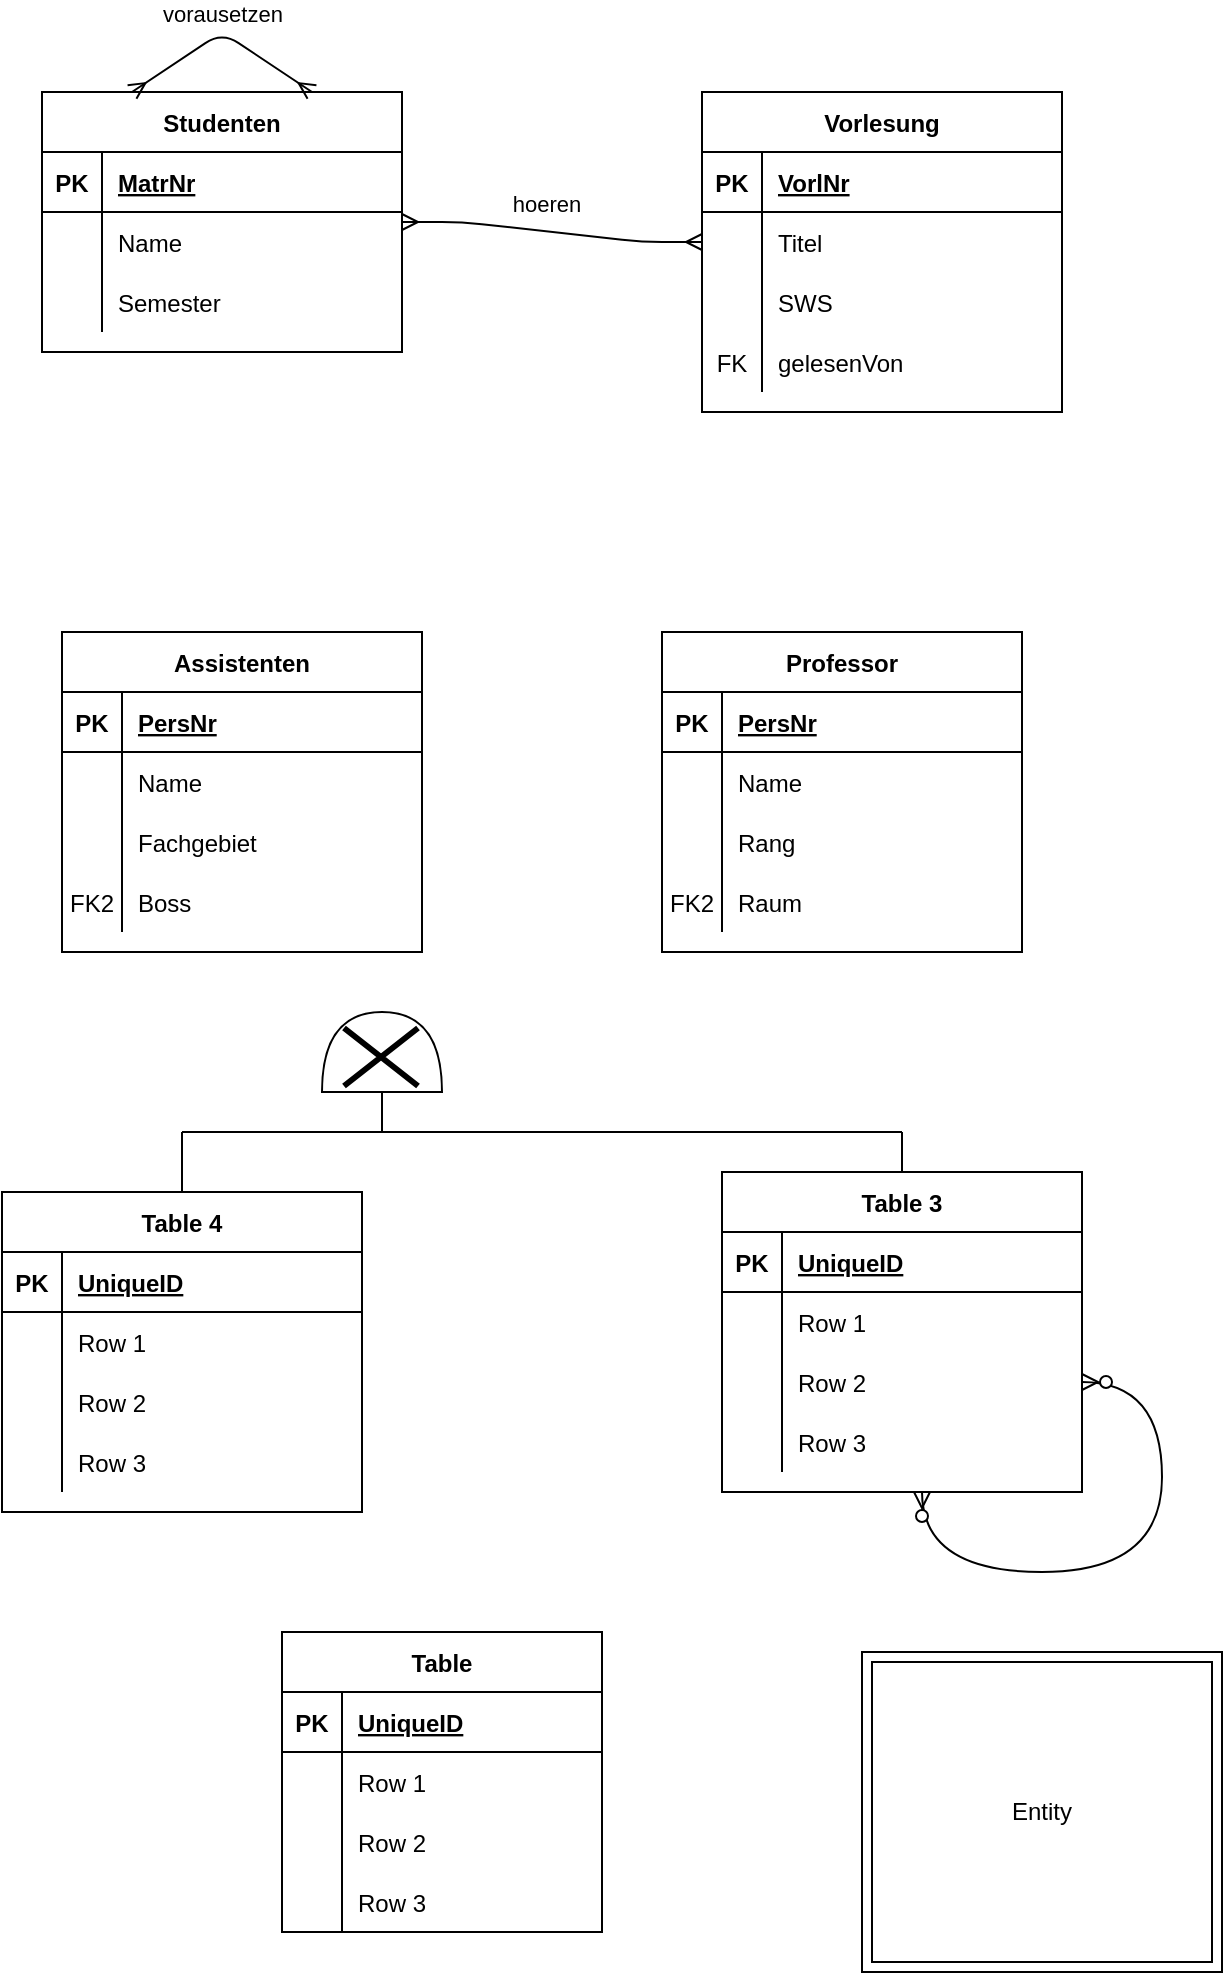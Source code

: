 <mxfile version="14.7.3" type="device"><diagram id="6ZEzqiTByCHPcqeZpNDx" name="Page-1"><mxGraphModel dx="1026" dy="685" grid="1" gridSize="10" guides="1" tooltips="1" connect="1" arrows="1" fold="1" page="1" pageScale="1" pageWidth="827" pageHeight="1169" math="0" shadow="0"><root><mxCell id="0"/><mxCell id="1" parent="0"/><mxCell id="Qw-vWrYAbur7sUExyfnh-39" value="Entity" style="shape=ext;margin=3;double=1;whiteSpace=wrap;html=1;align=center;strokeWidth=1;" parent="1" vertex="1"><mxGeometry x="550" y="880" width="180" height="160" as="geometry"/></mxCell><mxCell id="H8-wfPgOFTC-B2AmOx2r-1" value="Studenten" style="shape=table;startSize=30;container=1;collapsible=1;childLayout=tableLayout;fixedRows=1;rowLines=0;fontStyle=1;align=center;resizeLast=1;" parent="1" vertex="1"><mxGeometry x="140" y="100" width="180" height="130" as="geometry"/></mxCell><mxCell id="H8-wfPgOFTC-B2AmOx2r-2" value="" style="shape=partialRectangle;collapsible=0;dropTarget=0;pointerEvents=0;fillColor=none;top=0;left=0;bottom=1;right=0;points=[[0,0.5],[1,0.5]];portConstraint=eastwest;" parent="H8-wfPgOFTC-B2AmOx2r-1" vertex="1"><mxGeometry y="30" width="180" height="30" as="geometry"/></mxCell><mxCell id="H8-wfPgOFTC-B2AmOx2r-3" value="PK" style="shape=partialRectangle;connectable=0;fillColor=none;top=0;left=0;bottom=0;right=0;fontStyle=1;overflow=hidden;" parent="H8-wfPgOFTC-B2AmOx2r-2" vertex="1"><mxGeometry width="30" height="30" as="geometry"/></mxCell><mxCell id="H8-wfPgOFTC-B2AmOx2r-4" value="MatrNr" style="shape=partialRectangle;connectable=0;fillColor=none;top=0;left=0;bottom=0;right=0;align=left;spacingLeft=6;fontStyle=5;overflow=hidden;" parent="H8-wfPgOFTC-B2AmOx2r-2" vertex="1"><mxGeometry x="30" width="150" height="30" as="geometry"/></mxCell><mxCell id="H8-wfPgOFTC-B2AmOx2r-5" value="" style="shape=partialRectangle;collapsible=0;dropTarget=0;pointerEvents=0;fillColor=none;top=0;left=0;bottom=0;right=0;points=[[0,0.5],[1,0.5]];portConstraint=eastwest;" parent="H8-wfPgOFTC-B2AmOx2r-1" vertex="1"><mxGeometry y="60" width="180" height="30" as="geometry"/></mxCell><mxCell id="H8-wfPgOFTC-B2AmOx2r-6" value="" style="shape=partialRectangle;connectable=0;fillColor=none;top=0;left=0;bottom=0;right=0;editable=1;overflow=hidden;" parent="H8-wfPgOFTC-B2AmOx2r-5" vertex="1"><mxGeometry width="30" height="30" as="geometry"/></mxCell><mxCell id="H8-wfPgOFTC-B2AmOx2r-7" value="Name" style="shape=partialRectangle;connectable=0;fillColor=none;top=0;left=0;bottom=0;right=0;align=left;spacingLeft=6;overflow=hidden;" parent="H8-wfPgOFTC-B2AmOx2r-5" vertex="1"><mxGeometry x="30" width="150" height="30" as="geometry"/></mxCell><mxCell id="H8-wfPgOFTC-B2AmOx2r-8" value="" style="shape=partialRectangle;collapsible=0;dropTarget=0;pointerEvents=0;fillColor=none;top=0;left=0;bottom=0;right=0;points=[[0,0.5],[1,0.5]];portConstraint=eastwest;" parent="H8-wfPgOFTC-B2AmOx2r-1" vertex="1"><mxGeometry y="90" width="180" height="30" as="geometry"/></mxCell><mxCell id="H8-wfPgOFTC-B2AmOx2r-9" value="" style="shape=partialRectangle;connectable=0;fillColor=none;top=0;left=0;bottom=0;right=0;editable=1;overflow=hidden;" parent="H8-wfPgOFTC-B2AmOx2r-8" vertex="1"><mxGeometry width="30" height="30" as="geometry"/></mxCell><mxCell id="H8-wfPgOFTC-B2AmOx2r-10" value="Semester" style="shape=partialRectangle;connectable=0;fillColor=none;top=0;left=0;bottom=0;right=0;align=left;spacingLeft=6;overflow=hidden;" parent="H8-wfPgOFTC-B2AmOx2r-8" vertex="1"><mxGeometry x="30" width="150" height="30" as="geometry"/></mxCell><mxCell id="H8-wfPgOFTC-B2AmOx2r-14" value="Vorlesung" style="shape=table;startSize=30;container=1;collapsible=1;childLayout=tableLayout;fixedRows=1;rowLines=0;fontStyle=1;align=center;resizeLast=1;" parent="1" vertex="1"><mxGeometry x="470" y="100" width="180" height="160" as="geometry"/></mxCell><mxCell id="H8-wfPgOFTC-B2AmOx2r-15" value="" style="shape=partialRectangle;collapsible=0;dropTarget=0;pointerEvents=0;fillColor=none;top=0;left=0;bottom=1;right=0;points=[[0,0.5],[1,0.5]];portConstraint=eastwest;" parent="H8-wfPgOFTC-B2AmOx2r-14" vertex="1"><mxGeometry y="30" width="180" height="30" as="geometry"/></mxCell><mxCell id="H8-wfPgOFTC-B2AmOx2r-16" value="PK" style="shape=partialRectangle;connectable=0;fillColor=none;top=0;left=0;bottom=0;right=0;fontStyle=1;overflow=hidden;" parent="H8-wfPgOFTC-B2AmOx2r-15" vertex="1"><mxGeometry width="30" height="30" as="geometry"/></mxCell><mxCell id="H8-wfPgOFTC-B2AmOx2r-17" value="VorlNr" style="shape=partialRectangle;connectable=0;fillColor=none;top=0;left=0;bottom=0;right=0;align=left;spacingLeft=6;fontStyle=5;overflow=hidden;" parent="H8-wfPgOFTC-B2AmOx2r-15" vertex="1"><mxGeometry x="30" width="150" height="30" as="geometry"/></mxCell><mxCell id="H8-wfPgOFTC-B2AmOx2r-18" value="" style="shape=partialRectangle;collapsible=0;dropTarget=0;pointerEvents=0;fillColor=none;top=0;left=0;bottom=0;right=0;points=[[0,0.5],[1,0.5]];portConstraint=eastwest;" parent="H8-wfPgOFTC-B2AmOx2r-14" vertex="1"><mxGeometry y="60" width="180" height="30" as="geometry"/></mxCell><mxCell id="H8-wfPgOFTC-B2AmOx2r-19" value="" style="shape=partialRectangle;connectable=0;fillColor=none;top=0;left=0;bottom=0;right=0;editable=1;overflow=hidden;" parent="H8-wfPgOFTC-B2AmOx2r-18" vertex="1"><mxGeometry width="30" height="30" as="geometry"/></mxCell><mxCell id="H8-wfPgOFTC-B2AmOx2r-20" value="Titel" style="shape=partialRectangle;connectable=0;fillColor=none;top=0;left=0;bottom=0;right=0;align=left;spacingLeft=6;overflow=hidden;" parent="H8-wfPgOFTC-B2AmOx2r-18" vertex="1"><mxGeometry x="30" width="150" height="30" as="geometry"/></mxCell><mxCell id="H8-wfPgOFTC-B2AmOx2r-21" value="" style="shape=partialRectangle;collapsible=0;dropTarget=0;pointerEvents=0;fillColor=none;top=0;left=0;bottom=0;right=0;points=[[0,0.5],[1,0.5]];portConstraint=eastwest;" parent="H8-wfPgOFTC-B2AmOx2r-14" vertex="1"><mxGeometry y="90" width="180" height="30" as="geometry"/></mxCell><mxCell id="H8-wfPgOFTC-B2AmOx2r-22" value="" style="shape=partialRectangle;connectable=0;fillColor=none;top=0;left=0;bottom=0;right=0;editable=1;overflow=hidden;" parent="H8-wfPgOFTC-B2AmOx2r-21" vertex="1"><mxGeometry width="30" height="30" as="geometry"/></mxCell><mxCell id="H8-wfPgOFTC-B2AmOx2r-23" value="SWS" style="shape=partialRectangle;connectable=0;fillColor=none;top=0;left=0;bottom=0;right=0;align=left;spacingLeft=6;overflow=hidden;" parent="H8-wfPgOFTC-B2AmOx2r-21" vertex="1"><mxGeometry x="30" width="150" height="30" as="geometry"/></mxCell><mxCell id="H8-wfPgOFTC-B2AmOx2r-24" value="" style="shape=partialRectangle;collapsible=0;dropTarget=0;pointerEvents=0;fillColor=none;top=0;left=0;bottom=0;right=0;points=[[0,0.5],[1,0.5]];portConstraint=eastwest;" parent="H8-wfPgOFTC-B2AmOx2r-14" vertex="1"><mxGeometry y="120" width="180" height="30" as="geometry"/></mxCell><mxCell id="H8-wfPgOFTC-B2AmOx2r-25" value="FK" style="shape=partialRectangle;connectable=0;fillColor=none;top=0;left=0;bottom=0;right=0;editable=1;overflow=hidden;" parent="H8-wfPgOFTC-B2AmOx2r-24" vertex="1"><mxGeometry width="30" height="30" as="geometry"/></mxCell><mxCell id="H8-wfPgOFTC-B2AmOx2r-26" value="gelesenVon" style="shape=partialRectangle;connectable=0;fillColor=none;top=0;left=0;bottom=0;right=0;align=left;spacingLeft=6;overflow=hidden;" parent="H8-wfPgOFTC-B2AmOx2r-24" vertex="1"><mxGeometry x="30" width="150" height="30" as="geometry"/></mxCell><mxCell id="H8-wfPgOFTC-B2AmOx2r-28" value="" style="shape=or;whiteSpace=wrap;html=1;rotation=-90;" parent="1" vertex="1"><mxGeometry x="290" y="550" width="40" height="60" as="geometry"/></mxCell><mxCell id="H8-wfPgOFTC-B2AmOx2r-29" value="" style="shape=umlDestroy;whiteSpace=wrap;html=1;strokeWidth=3;" parent="1" vertex="1"><mxGeometry x="291" y="568" width="37" height="29" as="geometry"/></mxCell><mxCell id="H8-wfPgOFTC-B2AmOx2r-30" value="Table 3" style="shape=table;startSize=30;container=1;collapsible=1;childLayout=tableLayout;fixedRows=1;rowLines=0;fontStyle=1;align=center;resizeLast=1;" parent="1" vertex="1"><mxGeometry x="480" y="640" width="180" height="160" as="geometry"/></mxCell><mxCell id="H8-wfPgOFTC-B2AmOx2r-31" value="" style="shape=partialRectangle;collapsible=0;dropTarget=0;pointerEvents=0;fillColor=none;top=0;left=0;bottom=1;right=0;points=[[0,0.5],[1,0.5]];portConstraint=eastwest;" parent="H8-wfPgOFTC-B2AmOx2r-30" vertex="1"><mxGeometry y="30" width="180" height="30" as="geometry"/></mxCell><mxCell id="H8-wfPgOFTC-B2AmOx2r-32" value="PK" style="shape=partialRectangle;connectable=0;fillColor=none;top=0;left=0;bottom=0;right=0;fontStyle=1;overflow=hidden;" parent="H8-wfPgOFTC-B2AmOx2r-31" vertex="1"><mxGeometry width="30" height="30" as="geometry"/></mxCell><mxCell id="H8-wfPgOFTC-B2AmOx2r-33" value="UniqueID" style="shape=partialRectangle;connectable=0;fillColor=none;top=0;left=0;bottom=0;right=0;align=left;spacingLeft=6;fontStyle=5;overflow=hidden;" parent="H8-wfPgOFTC-B2AmOx2r-31" vertex="1"><mxGeometry x="30" width="150" height="30" as="geometry"/></mxCell><mxCell id="H8-wfPgOFTC-B2AmOx2r-34" value="" style="shape=partialRectangle;collapsible=0;dropTarget=0;pointerEvents=0;fillColor=none;top=0;left=0;bottom=0;right=0;points=[[0,0.5],[1,0.5]];portConstraint=eastwest;" parent="H8-wfPgOFTC-B2AmOx2r-30" vertex="1"><mxGeometry y="60" width="180" height="30" as="geometry"/></mxCell><mxCell id="H8-wfPgOFTC-B2AmOx2r-35" value="" style="shape=partialRectangle;connectable=0;fillColor=none;top=0;left=0;bottom=0;right=0;editable=1;overflow=hidden;" parent="H8-wfPgOFTC-B2AmOx2r-34" vertex="1"><mxGeometry width="30" height="30" as="geometry"/></mxCell><mxCell id="H8-wfPgOFTC-B2AmOx2r-36" value="Row 1" style="shape=partialRectangle;connectable=0;fillColor=none;top=0;left=0;bottom=0;right=0;align=left;spacingLeft=6;overflow=hidden;" parent="H8-wfPgOFTC-B2AmOx2r-34" vertex="1"><mxGeometry x="30" width="150" height="30" as="geometry"/></mxCell><mxCell id="H8-wfPgOFTC-B2AmOx2r-37" value="" style="shape=partialRectangle;collapsible=0;dropTarget=0;pointerEvents=0;fillColor=none;top=0;left=0;bottom=0;right=0;points=[[0,0.5],[1,0.5]];portConstraint=eastwest;" parent="H8-wfPgOFTC-B2AmOx2r-30" vertex="1"><mxGeometry y="90" width="180" height="30" as="geometry"/></mxCell><mxCell id="H8-wfPgOFTC-B2AmOx2r-38" value="" style="shape=partialRectangle;connectable=0;fillColor=none;top=0;left=0;bottom=0;right=0;editable=1;overflow=hidden;" parent="H8-wfPgOFTC-B2AmOx2r-37" vertex="1"><mxGeometry width="30" height="30" as="geometry"/></mxCell><mxCell id="H8-wfPgOFTC-B2AmOx2r-39" value="Row 2" style="shape=partialRectangle;connectable=0;fillColor=none;top=0;left=0;bottom=0;right=0;align=left;spacingLeft=6;overflow=hidden;" parent="H8-wfPgOFTC-B2AmOx2r-37" vertex="1"><mxGeometry x="30" width="150" height="30" as="geometry"/></mxCell><mxCell id="H8-wfPgOFTC-B2AmOx2r-40" value="" style="shape=partialRectangle;collapsible=0;dropTarget=0;pointerEvents=0;fillColor=none;top=0;left=0;bottom=0;right=0;points=[[0,0.5],[1,0.5]];portConstraint=eastwest;" parent="H8-wfPgOFTC-B2AmOx2r-30" vertex="1"><mxGeometry y="120" width="180" height="30" as="geometry"/></mxCell><mxCell id="H8-wfPgOFTC-B2AmOx2r-41" value="" style="shape=partialRectangle;connectable=0;fillColor=none;top=0;left=0;bottom=0;right=0;editable=1;overflow=hidden;" parent="H8-wfPgOFTC-B2AmOx2r-40" vertex="1"><mxGeometry width="30" height="30" as="geometry"/></mxCell><mxCell id="H8-wfPgOFTC-B2AmOx2r-42" value="Row 3" style="shape=partialRectangle;connectable=0;fillColor=none;top=0;left=0;bottom=0;right=0;align=left;spacingLeft=6;overflow=hidden;" parent="H8-wfPgOFTC-B2AmOx2r-40" vertex="1"><mxGeometry x="30" width="150" height="30" as="geometry"/></mxCell><mxCell id="Qw-vWrYAbur7sUExyfnh-16" value="" style="edgeStyle=orthogonalEdgeStyle;fontSize=12;html=1;endArrow=ERzeroToMany;endFill=1;startArrow=ERzeroToMany;orthogonalLoop=1;jumpStyle=sharp;exitX=1;exitY=0.5;exitDx=0;exitDy=0;curved=1;" parent="H8-wfPgOFTC-B2AmOx2r-30" source="H8-wfPgOFTC-B2AmOx2r-37" edge="1"><mxGeometry width="100" height="100" relative="1" as="geometry"><mxPoint x="235" y="308" as="sourcePoint"/><mxPoint x="100" y="160" as="targetPoint"/><Array as="points"><mxPoint x="220" y="105"/><mxPoint x="220" y="200"/><mxPoint x="100" y="200"/></Array></mxGeometry></mxCell><mxCell id="H8-wfPgOFTC-B2AmOx2r-46" value="" style="endArrow=none;html=1;rounded=0;entryX=0.5;entryY=0;entryDx=0;entryDy=0;" parent="1" target="H8-wfPgOFTC-B2AmOx2r-30" edge="1"><mxGeometry relative="1" as="geometry"><mxPoint x="570" y="620" as="sourcePoint"/><mxPoint x="490" y="350" as="targetPoint"/></mxGeometry></mxCell><mxCell id="Qw-vWrYAbur7sUExyfnh-2" value="Table 4" style="shape=table;startSize=30;container=1;collapsible=1;childLayout=tableLayout;fixedRows=1;rowLines=0;fontStyle=1;align=center;resizeLast=1;" parent="1" vertex="1"><mxGeometry x="120" y="650" width="180" height="160" as="geometry"/></mxCell><mxCell id="Qw-vWrYAbur7sUExyfnh-3" value="" style="shape=partialRectangle;collapsible=0;dropTarget=0;pointerEvents=0;fillColor=none;top=0;left=0;bottom=1;right=0;points=[[0,0.5],[1,0.5]];portConstraint=eastwest;" parent="Qw-vWrYAbur7sUExyfnh-2" vertex="1"><mxGeometry y="30" width="180" height="30" as="geometry"/></mxCell><mxCell id="Qw-vWrYAbur7sUExyfnh-4" value="PK" style="shape=partialRectangle;connectable=0;fillColor=none;top=0;left=0;bottom=0;right=0;fontStyle=1;overflow=hidden;" parent="Qw-vWrYAbur7sUExyfnh-3" vertex="1"><mxGeometry width="30" height="30" as="geometry"/></mxCell><mxCell id="Qw-vWrYAbur7sUExyfnh-5" value="UniqueID" style="shape=partialRectangle;connectable=0;fillColor=none;top=0;left=0;bottom=0;right=0;align=left;spacingLeft=6;fontStyle=5;overflow=hidden;" parent="Qw-vWrYAbur7sUExyfnh-3" vertex="1"><mxGeometry x="30" width="150" height="30" as="geometry"/></mxCell><mxCell id="Qw-vWrYAbur7sUExyfnh-6" value="" style="shape=partialRectangle;collapsible=0;dropTarget=0;pointerEvents=0;fillColor=none;top=0;left=0;bottom=0;right=0;points=[[0,0.5],[1,0.5]];portConstraint=eastwest;" parent="Qw-vWrYAbur7sUExyfnh-2" vertex="1"><mxGeometry y="60" width="180" height="30" as="geometry"/></mxCell><mxCell id="Qw-vWrYAbur7sUExyfnh-7" value="" style="shape=partialRectangle;connectable=0;fillColor=none;top=0;left=0;bottom=0;right=0;editable=1;overflow=hidden;" parent="Qw-vWrYAbur7sUExyfnh-6" vertex="1"><mxGeometry width="30" height="30" as="geometry"/></mxCell><mxCell id="Qw-vWrYAbur7sUExyfnh-8" value="Row 1" style="shape=partialRectangle;connectable=0;fillColor=none;top=0;left=0;bottom=0;right=0;align=left;spacingLeft=6;overflow=hidden;" parent="Qw-vWrYAbur7sUExyfnh-6" vertex="1"><mxGeometry x="30" width="150" height="30" as="geometry"/></mxCell><mxCell id="Qw-vWrYAbur7sUExyfnh-9" value="" style="shape=partialRectangle;collapsible=0;dropTarget=0;pointerEvents=0;fillColor=none;top=0;left=0;bottom=0;right=0;points=[[0,0.5],[1,0.5]];portConstraint=eastwest;" parent="Qw-vWrYAbur7sUExyfnh-2" vertex="1"><mxGeometry y="90" width="180" height="30" as="geometry"/></mxCell><mxCell id="Qw-vWrYAbur7sUExyfnh-10" value="" style="shape=partialRectangle;connectable=0;fillColor=none;top=0;left=0;bottom=0;right=0;editable=1;overflow=hidden;" parent="Qw-vWrYAbur7sUExyfnh-9" vertex="1"><mxGeometry width="30" height="30" as="geometry"/></mxCell><mxCell id="Qw-vWrYAbur7sUExyfnh-11" value="Row 2" style="shape=partialRectangle;connectable=0;fillColor=none;top=0;left=0;bottom=0;right=0;align=left;spacingLeft=6;overflow=hidden;" parent="Qw-vWrYAbur7sUExyfnh-9" vertex="1"><mxGeometry x="30" width="150" height="30" as="geometry"/></mxCell><mxCell id="Qw-vWrYAbur7sUExyfnh-12" value="" style="shape=partialRectangle;collapsible=0;dropTarget=0;pointerEvents=0;fillColor=none;top=0;left=0;bottom=0;right=0;points=[[0,0.5],[1,0.5]];portConstraint=eastwest;" parent="Qw-vWrYAbur7sUExyfnh-2" vertex="1"><mxGeometry y="120" width="180" height="30" as="geometry"/></mxCell><mxCell id="Qw-vWrYAbur7sUExyfnh-13" value="" style="shape=partialRectangle;connectable=0;fillColor=none;top=0;left=0;bottom=0;right=0;editable=1;overflow=hidden;" parent="Qw-vWrYAbur7sUExyfnh-12" vertex="1"><mxGeometry width="30" height="30" as="geometry"/></mxCell><mxCell id="Qw-vWrYAbur7sUExyfnh-14" value="Row 3" style="shape=partialRectangle;connectable=0;fillColor=none;top=0;left=0;bottom=0;right=0;align=left;spacingLeft=6;overflow=hidden;" parent="Qw-vWrYAbur7sUExyfnh-12" vertex="1"><mxGeometry x="30" width="150" height="30" as="geometry"/></mxCell><mxCell id="Qw-vWrYAbur7sUExyfnh-15" value="" style="endArrow=none;html=1;rounded=0;entryX=0.5;entryY=0;entryDx=0;entryDy=0;" parent="1" target="Qw-vWrYAbur7sUExyfnh-2" edge="1"><mxGeometry relative="1" as="geometry"><mxPoint x="210" y="620" as="sourcePoint"/><mxPoint x="490" y="450" as="targetPoint"/></mxGeometry></mxCell><mxCell id="Qw-vWrYAbur7sUExyfnh-19" value="" style="endArrow=none;html=1;rounded=0;" parent="1" edge="1"><mxGeometry relative="1" as="geometry"><mxPoint x="210" y="620" as="sourcePoint"/><mxPoint x="570" y="620" as="targetPoint"/></mxGeometry></mxCell><mxCell id="Qw-vWrYAbur7sUExyfnh-25" value="" style="endArrow=none;html=1;rounded=0;exitX=0;exitY=0.5;exitDx=0;exitDy=0;exitPerimeter=0;" parent="1" source="H8-wfPgOFTC-B2AmOx2r-28" edge="1"><mxGeometry relative="1" as="geometry"><mxPoint x="330" y="650" as="sourcePoint"/><mxPoint x="310" y="620" as="targetPoint"/></mxGeometry></mxCell><mxCell id="Qw-vWrYAbur7sUExyfnh-26" value="Table" style="shape=table;startSize=30;container=1;collapsible=1;childLayout=tableLayout;fixedRows=1;rowLines=0;fontStyle=1;align=center;resizeLast=1;strokeWidth=1;perimeterSpacing=0;swimlaneFillColor=none;shadow=0;sketch=0;" parent="1" vertex="1"><mxGeometry x="260" y="870" width="160" height="150" as="geometry"/></mxCell><mxCell id="Qw-vWrYAbur7sUExyfnh-27" value="" style="shape=partialRectangle;collapsible=0;dropTarget=0;pointerEvents=0;fillColor=none;top=0;left=0;bottom=1;right=0;points=[[0,0.5],[1,0.5]];portConstraint=eastwest;" parent="Qw-vWrYAbur7sUExyfnh-26" vertex="1"><mxGeometry y="30" width="160" height="30" as="geometry"/></mxCell><mxCell id="Qw-vWrYAbur7sUExyfnh-28" value="PK" style="shape=partialRectangle;connectable=0;fillColor=none;top=0;left=0;bottom=0;right=0;fontStyle=1;overflow=hidden;" parent="Qw-vWrYAbur7sUExyfnh-27" vertex="1"><mxGeometry width="30" height="30" as="geometry"/></mxCell><mxCell id="Qw-vWrYAbur7sUExyfnh-29" value="UniqueID" style="shape=partialRectangle;connectable=0;fillColor=none;top=0;left=0;bottom=0;right=0;align=left;spacingLeft=6;fontStyle=5;overflow=hidden;" parent="Qw-vWrYAbur7sUExyfnh-27" vertex="1"><mxGeometry x="30" width="130" height="30" as="geometry"/></mxCell><mxCell id="Qw-vWrYAbur7sUExyfnh-30" value="" style="shape=partialRectangle;collapsible=0;dropTarget=0;pointerEvents=0;fillColor=none;top=0;left=0;bottom=0;right=0;points=[[0,0.5],[1,0.5]];portConstraint=eastwest;shadow=0;" parent="Qw-vWrYAbur7sUExyfnh-26" vertex="1"><mxGeometry y="60" width="160" height="30" as="geometry"/></mxCell><mxCell id="Qw-vWrYAbur7sUExyfnh-31" value="" style="shape=partialRectangle;connectable=0;fillColor=none;top=0;left=0;bottom=0;right=0;editable=1;overflow=hidden;" parent="Qw-vWrYAbur7sUExyfnh-30" vertex="1"><mxGeometry width="30" height="30" as="geometry"/></mxCell><mxCell id="Qw-vWrYAbur7sUExyfnh-32" value="Row 1" style="shape=partialRectangle;connectable=0;fillColor=none;top=0;left=0;bottom=0;right=0;align=left;spacingLeft=6;overflow=hidden;" parent="Qw-vWrYAbur7sUExyfnh-30" vertex="1"><mxGeometry x="30" width="130" height="30" as="geometry"/></mxCell><mxCell id="Qw-vWrYAbur7sUExyfnh-33" value="" style="shape=partialRectangle;collapsible=0;dropTarget=0;pointerEvents=0;fillColor=none;top=0;left=0;bottom=0;right=0;points=[[0,0.5],[1,0.5]];portConstraint=eastwest;" parent="Qw-vWrYAbur7sUExyfnh-26" vertex="1"><mxGeometry y="90" width="160" height="30" as="geometry"/></mxCell><mxCell id="Qw-vWrYAbur7sUExyfnh-34" value="" style="shape=partialRectangle;connectable=0;fillColor=none;top=0;left=0;bottom=0;right=0;editable=1;overflow=hidden;" parent="Qw-vWrYAbur7sUExyfnh-33" vertex="1"><mxGeometry width="30" height="30" as="geometry"/></mxCell><mxCell id="Qw-vWrYAbur7sUExyfnh-35" value="Row 2" style="shape=partialRectangle;connectable=0;fillColor=none;top=0;left=0;bottom=0;right=0;align=left;spacingLeft=6;overflow=hidden;" parent="Qw-vWrYAbur7sUExyfnh-33" vertex="1"><mxGeometry x="30" width="130" height="30" as="geometry"/></mxCell><mxCell id="Qw-vWrYAbur7sUExyfnh-36" value="" style="shape=partialRectangle;collapsible=0;dropTarget=0;pointerEvents=0;fillColor=none;top=0;left=0;bottom=0;right=0;points=[[0,0.5],[1,0.5]];portConstraint=eastwest;" parent="Qw-vWrYAbur7sUExyfnh-26" vertex="1"><mxGeometry y="120" width="160" height="30" as="geometry"/></mxCell><mxCell id="Qw-vWrYAbur7sUExyfnh-37" value="" style="shape=partialRectangle;connectable=0;fillColor=none;top=0;left=0;bottom=0;right=0;editable=1;overflow=hidden;" parent="Qw-vWrYAbur7sUExyfnh-36" vertex="1"><mxGeometry width="30" height="30" as="geometry"/></mxCell><mxCell id="Qw-vWrYAbur7sUExyfnh-38" value="Row 3" style="shape=partialRectangle;connectable=0;fillColor=none;top=0;left=0;bottom=0;right=0;align=left;spacingLeft=6;overflow=hidden;" parent="Qw-vWrYAbur7sUExyfnh-36" vertex="1"><mxGeometry x="30" width="130" height="30" as="geometry"/></mxCell><mxCell id="wUR80qAELujqM1dRtiSb-3" value="Assistenten" style="shape=table;startSize=30;container=1;collapsible=1;childLayout=tableLayout;fixedRows=1;rowLines=0;fontStyle=1;align=center;resizeLast=1;" vertex="1" parent="1"><mxGeometry x="150" y="370" width="180" height="160" as="geometry"/></mxCell><mxCell id="wUR80qAELujqM1dRtiSb-4" value="" style="shape=partialRectangle;collapsible=0;dropTarget=0;pointerEvents=0;fillColor=none;top=0;left=0;bottom=1;right=0;points=[[0,0.5],[1,0.5]];portConstraint=eastwest;" vertex="1" parent="wUR80qAELujqM1dRtiSb-3"><mxGeometry y="30" width="180" height="30" as="geometry"/></mxCell><mxCell id="wUR80qAELujqM1dRtiSb-5" value="PK" style="shape=partialRectangle;connectable=0;fillColor=none;top=0;left=0;bottom=0;right=0;fontStyle=1;overflow=hidden;" vertex="1" parent="wUR80qAELujqM1dRtiSb-4"><mxGeometry width="30" height="30" as="geometry"/></mxCell><mxCell id="wUR80qAELujqM1dRtiSb-6" value="PersNr" style="shape=partialRectangle;connectable=0;fillColor=none;top=0;left=0;bottom=0;right=0;align=left;spacingLeft=6;fontStyle=5;overflow=hidden;" vertex="1" parent="wUR80qAELujqM1dRtiSb-4"><mxGeometry x="30" width="150" height="30" as="geometry"/></mxCell><mxCell id="wUR80qAELujqM1dRtiSb-7" value="" style="shape=partialRectangle;collapsible=0;dropTarget=0;pointerEvents=0;fillColor=none;top=0;left=0;bottom=0;right=0;points=[[0,0.5],[1,0.5]];portConstraint=eastwest;" vertex="1" parent="wUR80qAELujqM1dRtiSb-3"><mxGeometry y="60" width="180" height="30" as="geometry"/></mxCell><mxCell id="wUR80qAELujqM1dRtiSb-8" value="" style="shape=partialRectangle;connectable=0;fillColor=none;top=0;left=0;bottom=0;right=0;editable=1;overflow=hidden;" vertex="1" parent="wUR80qAELujqM1dRtiSb-7"><mxGeometry width="30" height="30" as="geometry"/></mxCell><mxCell id="wUR80qAELujqM1dRtiSb-9" value="Name" style="shape=partialRectangle;connectable=0;fillColor=none;top=0;left=0;bottom=0;right=0;align=left;spacingLeft=6;overflow=hidden;" vertex="1" parent="wUR80qAELujqM1dRtiSb-7"><mxGeometry x="30" width="150" height="30" as="geometry"/></mxCell><mxCell id="wUR80qAELujqM1dRtiSb-13" value="" style="shape=partialRectangle;collapsible=0;dropTarget=0;pointerEvents=0;fillColor=none;top=0;left=0;bottom=0;right=0;points=[[0,0.5],[1,0.5]];portConstraint=eastwest;" vertex="1" parent="wUR80qAELujqM1dRtiSb-3"><mxGeometry y="90" width="180" height="30" as="geometry"/></mxCell><mxCell id="wUR80qAELujqM1dRtiSb-14" value="" style="shape=partialRectangle;connectable=0;fillColor=none;top=0;left=0;bottom=0;right=0;editable=1;overflow=hidden;" vertex="1" parent="wUR80qAELujqM1dRtiSb-13"><mxGeometry width="30" height="30" as="geometry"/></mxCell><mxCell id="wUR80qAELujqM1dRtiSb-15" value="Fachgebiet" style="shape=partialRectangle;connectable=0;fillColor=none;top=0;left=0;bottom=0;right=0;align=left;spacingLeft=6;overflow=hidden;" vertex="1" parent="wUR80qAELujqM1dRtiSb-13"><mxGeometry x="30" width="150" height="30" as="geometry"/></mxCell><mxCell id="wUR80qAELujqM1dRtiSb-10" value="" style="shape=partialRectangle;collapsible=0;dropTarget=0;pointerEvents=0;fillColor=none;top=0;left=0;bottom=0;right=0;points=[[0,0.5],[1,0.5]];portConstraint=eastwest;" vertex="1" parent="wUR80qAELujqM1dRtiSb-3"><mxGeometry y="120" width="180" height="30" as="geometry"/></mxCell><mxCell id="wUR80qAELujqM1dRtiSb-11" value="FK2" style="shape=partialRectangle;connectable=0;fillColor=none;top=0;left=0;bottom=0;right=0;editable=1;overflow=hidden;" vertex="1" parent="wUR80qAELujqM1dRtiSb-10"><mxGeometry width="30" height="30" as="geometry"/></mxCell><mxCell id="wUR80qAELujqM1dRtiSb-12" value="Boss" style="shape=partialRectangle;connectable=0;fillColor=none;top=0;left=0;bottom=0;right=0;align=left;spacingLeft=6;overflow=hidden;" vertex="1" parent="wUR80qAELujqM1dRtiSb-10"><mxGeometry x="30" width="150" height="30" as="geometry"/></mxCell><mxCell id="wUR80qAELujqM1dRtiSb-16" value="Professor" style="shape=table;startSize=30;container=1;collapsible=1;childLayout=tableLayout;fixedRows=1;rowLines=0;fontStyle=1;align=center;resizeLast=1;" vertex="1" parent="1"><mxGeometry x="450" y="370" width="180" height="160" as="geometry"/></mxCell><mxCell id="wUR80qAELujqM1dRtiSb-17" value="" style="shape=partialRectangle;collapsible=0;dropTarget=0;pointerEvents=0;fillColor=none;top=0;left=0;bottom=1;right=0;points=[[0,0.5],[1,0.5]];portConstraint=eastwest;" vertex="1" parent="wUR80qAELujqM1dRtiSb-16"><mxGeometry y="30" width="180" height="30" as="geometry"/></mxCell><mxCell id="wUR80qAELujqM1dRtiSb-18" value="PK" style="shape=partialRectangle;connectable=0;fillColor=none;top=0;left=0;bottom=0;right=0;fontStyle=1;overflow=hidden;" vertex="1" parent="wUR80qAELujqM1dRtiSb-17"><mxGeometry width="30" height="30" as="geometry"/></mxCell><mxCell id="wUR80qAELujqM1dRtiSb-19" value="PersNr" style="shape=partialRectangle;connectable=0;fillColor=none;top=0;left=0;bottom=0;right=0;align=left;spacingLeft=6;fontStyle=5;overflow=hidden;" vertex="1" parent="wUR80qAELujqM1dRtiSb-17"><mxGeometry x="30" width="150" height="30" as="geometry"/></mxCell><mxCell id="wUR80qAELujqM1dRtiSb-23" value="" style="shape=partialRectangle;collapsible=0;dropTarget=0;pointerEvents=0;fillColor=none;top=0;left=0;bottom=0;right=0;points=[[0,0.5],[1,0.5]];portConstraint=eastwest;" vertex="1" parent="wUR80qAELujqM1dRtiSb-16"><mxGeometry y="60" width="180" height="30" as="geometry"/></mxCell><mxCell id="wUR80qAELujqM1dRtiSb-24" value="" style="shape=partialRectangle;connectable=0;fillColor=none;top=0;left=0;bottom=0;right=0;editable=1;overflow=hidden;" vertex="1" parent="wUR80qAELujqM1dRtiSb-23"><mxGeometry width="30" height="30" as="geometry"/></mxCell><mxCell id="wUR80qAELujqM1dRtiSb-25" value="Name" style="shape=partialRectangle;connectable=0;fillColor=none;top=0;left=0;bottom=0;right=0;align=left;spacingLeft=6;overflow=hidden;" vertex="1" parent="wUR80qAELujqM1dRtiSb-23"><mxGeometry x="30" width="150" height="30" as="geometry"/></mxCell><mxCell id="wUR80qAELujqM1dRtiSb-26" value="" style="shape=partialRectangle;collapsible=0;dropTarget=0;pointerEvents=0;fillColor=none;top=0;left=0;bottom=0;right=0;points=[[0,0.5],[1,0.5]];portConstraint=eastwest;" vertex="1" parent="wUR80qAELujqM1dRtiSb-16"><mxGeometry y="90" width="180" height="30" as="geometry"/></mxCell><mxCell id="wUR80qAELujqM1dRtiSb-27" value="" style="shape=partialRectangle;connectable=0;fillColor=none;top=0;left=0;bottom=0;right=0;editable=1;overflow=hidden;" vertex="1" parent="wUR80qAELujqM1dRtiSb-26"><mxGeometry width="30" height="30" as="geometry"/></mxCell><mxCell id="wUR80qAELujqM1dRtiSb-28" value="Rang" style="shape=partialRectangle;connectable=0;fillColor=none;top=0;left=0;bottom=0;right=0;align=left;spacingLeft=6;overflow=hidden;" vertex="1" parent="wUR80qAELujqM1dRtiSb-26"><mxGeometry x="30" width="150" height="30" as="geometry"/></mxCell><mxCell id="wUR80qAELujqM1dRtiSb-20" value="" style="shape=partialRectangle;collapsible=0;dropTarget=0;pointerEvents=0;fillColor=none;top=0;left=0;bottom=0;right=0;points=[[0,0.5],[1,0.5]];portConstraint=eastwest;" vertex="1" parent="wUR80qAELujqM1dRtiSb-16"><mxGeometry y="120" width="180" height="30" as="geometry"/></mxCell><mxCell id="wUR80qAELujqM1dRtiSb-21" value="FK2" style="shape=partialRectangle;connectable=0;fillColor=none;top=0;left=0;bottom=0;right=0;editable=1;overflow=hidden;" vertex="1" parent="wUR80qAELujqM1dRtiSb-20"><mxGeometry width="30" height="30" as="geometry"/></mxCell><mxCell id="wUR80qAELujqM1dRtiSb-22" value="Raum" style="shape=partialRectangle;connectable=0;fillColor=none;top=0;left=0;bottom=0;right=0;align=left;spacingLeft=6;overflow=hidden;" vertex="1" parent="wUR80qAELujqM1dRtiSb-20"><mxGeometry x="30" width="150" height="30" as="geometry"/></mxCell><mxCell id="wUR80qAELujqM1dRtiSb-36" value="" style="edgeStyle=entityRelationEdgeStyle;fontSize=12;html=1;endArrow=ERmany;startArrow=ERmany;" edge="1" parent="1" source="H8-wfPgOFTC-B2AmOx2r-1" target="H8-wfPgOFTC-B2AmOx2r-18"><mxGeometry width="100" height="100" relative="1" as="geometry"><mxPoint x="340" y="345" as="sourcePoint"/><mxPoint x="440" y="245" as="targetPoint"/></mxGeometry></mxCell><mxCell id="wUR80qAELujqM1dRtiSb-37" value="&lt;div&gt;hoeren&lt;/div&gt;" style="edgeLabel;html=1;align=center;verticalAlign=middle;resizable=0;points=[];" vertex="1" connectable="0" parent="wUR80qAELujqM1dRtiSb-36"><mxGeometry x="0.073" y="-2" relative="1" as="geometry"><mxPoint x="-9" y="-17" as="offset"/></mxGeometry></mxCell><mxCell id="wUR80qAELujqM1dRtiSb-38" value="" style="edgeStyle=entityRelationEdgeStyle;fontSize=12;html=1;endArrow=ERmany;startArrow=ERmany;entryX=0.75;entryY=0;entryDx=0;entryDy=0;exitX=0.25;exitY=0;exitDx=0;exitDy=0;" edge="1" parent="1" source="H8-wfPgOFTC-B2AmOx2r-1" target="H8-wfPgOFTC-B2AmOx2r-1"><mxGeometry width="100" height="100" relative="1" as="geometry"><mxPoint x="210" y="180" as="sourcePoint"/><mxPoint x="310" y="80" as="targetPoint"/><Array as="points"><mxPoint x="230" y="70"/></Array></mxGeometry></mxCell><mxCell id="wUR80qAELujqM1dRtiSb-42" value="&lt;div&gt;vorausetzen&lt;/div&gt;" style="edgeLabel;html=1;align=center;verticalAlign=middle;resizable=0;points=[];" vertex="1" connectable="0" parent="wUR80qAELujqM1dRtiSb-38"><mxGeometry x="-0.339" y="1" relative="1" as="geometry"><mxPoint x="16" y="-19" as="offset"/></mxGeometry></mxCell></root></mxGraphModel></diagram></mxfile>